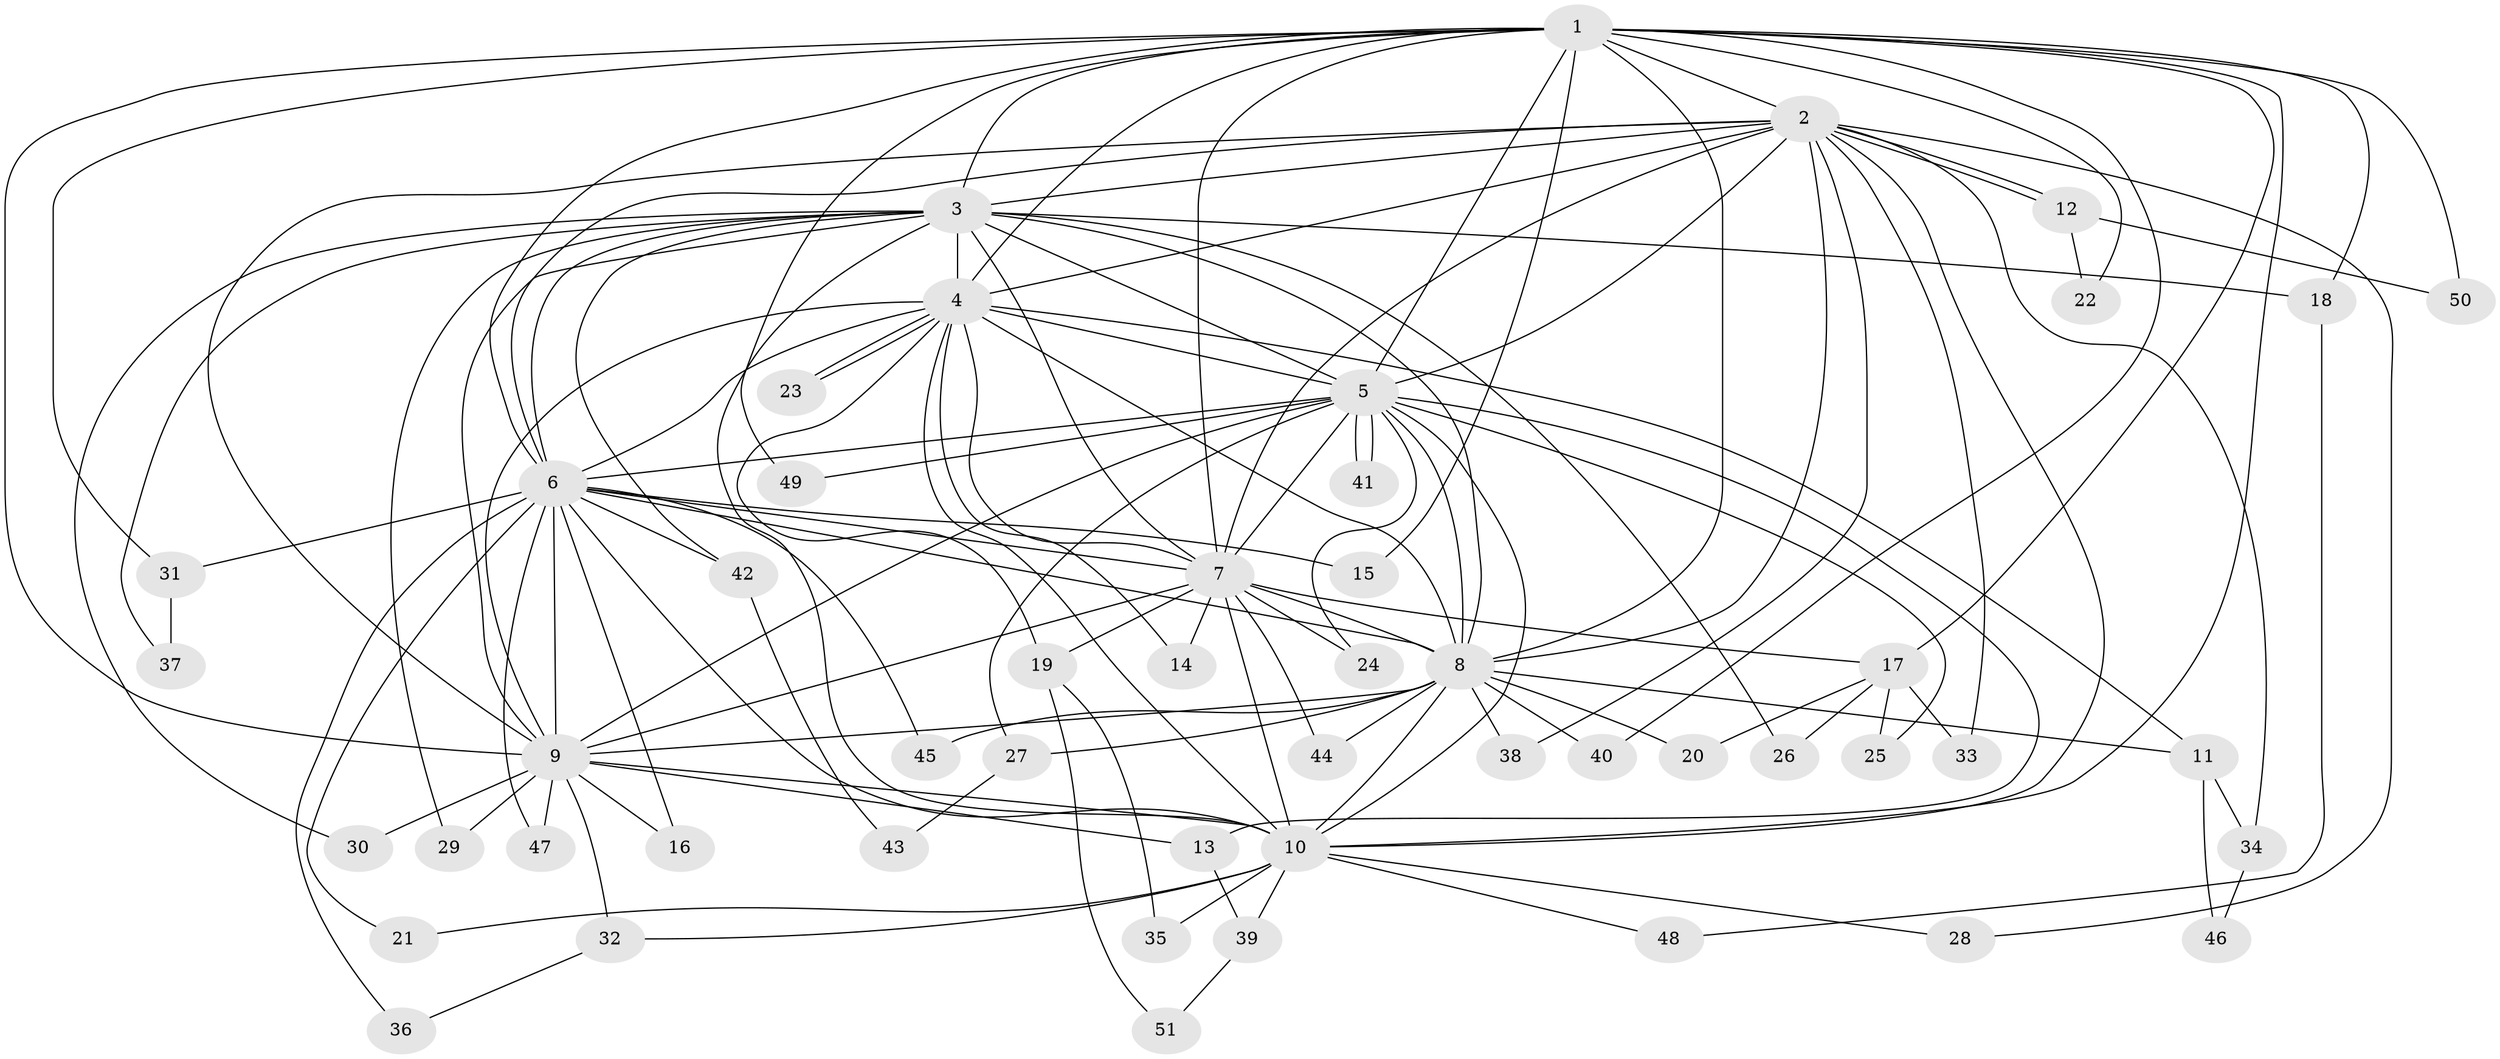 // Generated by graph-tools (version 1.1) at 2025/49/03/09/25 03:49:30]
// undirected, 51 vertices, 127 edges
graph export_dot {
graph [start="1"]
  node [color=gray90,style=filled];
  1;
  2;
  3;
  4;
  5;
  6;
  7;
  8;
  9;
  10;
  11;
  12;
  13;
  14;
  15;
  16;
  17;
  18;
  19;
  20;
  21;
  22;
  23;
  24;
  25;
  26;
  27;
  28;
  29;
  30;
  31;
  32;
  33;
  34;
  35;
  36;
  37;
  38;
  39;
  40;
  41;
  42;
  43;
  44;
  45;
  46;
  47;
  48;
  49;
  50;
  51;
  1 -- 2;
  1 -- 3;
  1 -- 4;
  1 -- 5;
  1 -- 6;
  1 -- 7;
  1 -- 8;
  1 -- 9;
  1 -- 10;
  1 -- 15;
  1 -- 17;
  1 -- 18;
  1 -- 22;
  1 -- 31;
  1 -- 40;
  1 -- 49;
  1 -- 50;
  2 -- 3;
  2 -- 4;
  2 -- 5;
  2 -- 6;
  2 -- 7;
  2 -- 8;
  2 -- 9;
  2 -- 10;
  2 -- 12;
  2 -- 12;
  2 -- 28;
  2 -- 33;
  2 -- 34;
  2 -- 38;
  3 -- 4;
  3 -- 5;
  3 -- 6;
  3 -- 7;
  3 -- 8;
  3 -- 9;
  3 -- 10;
  3 -- 18;
  3 -- 26;
  3 -- 29;
  3 -- 30;
  3 -- 37;
  3 -- 42;
  4 -- 5;
  4 -- 6;
  4 -- 7;
  4 -- 8;
  4 -- 9;
  4 -- 10;
  4 -- 11;
  4 -- 14;
  4 -- 19;
  4 -- 23;
  4 -- 23;
  5 -- 6;
  5 -- 7;
  5 -- 8;
  5 -- 9;
  5 -- 10;
  5 -- 13;
  5 -- 24;
  5 -- 25;
  5 -- 27;
  5 -- 41;
  5 -- 41;
  5 -- 49;
  6 -- 7;
  6 -- 8;
  6 -- 9;
  6 -- 10;
  6 -- 15;
  6 -- 16;
  6 -- 21;
  6 -- 31;
  6 -- 36;
  6 -- 42;
  6 -- 45;
  6 -- 47;
  7 -- 8;
  7 -- 9;
  7 -- 10;
  7 -- 14;
  7 -- 17;
  7 -- 19;
  7 -- 24;
  7 -- 44;
  8 -- 9;
  8 -- 10;
  8 -- 11;
  8 -- 20;
  8 -- 27;
  8 -- 38;
  8 -- 40;
  8 -- 44;
  8 -- 45;
  9 -- 10;
  9 -- 13;
  9 -- 16;
  9 -- 29;
  9 -- 30;
  9 -- 32;
  9 -- 47;
  10 -- 21;
  10 -- 28;
  10 -- 32;
  10 -- 35;
  10 -- 39;
  10 -- 48;
  11 -- 34;
  11 -- 46;
  12 -- 22;
  12 -- 50;
  13 -- 39;
  17 -- 20;
  17 -- 25;
  17 -- 26;
  17 -- 33;
  18 -- 48;
  19 -- 35;
  19 -- 51;
  27 -- 43;
  31 -- 37;
  32 -- 36;
  34 -- 46;
  39 -- 51;
  42 -- 43;
}
